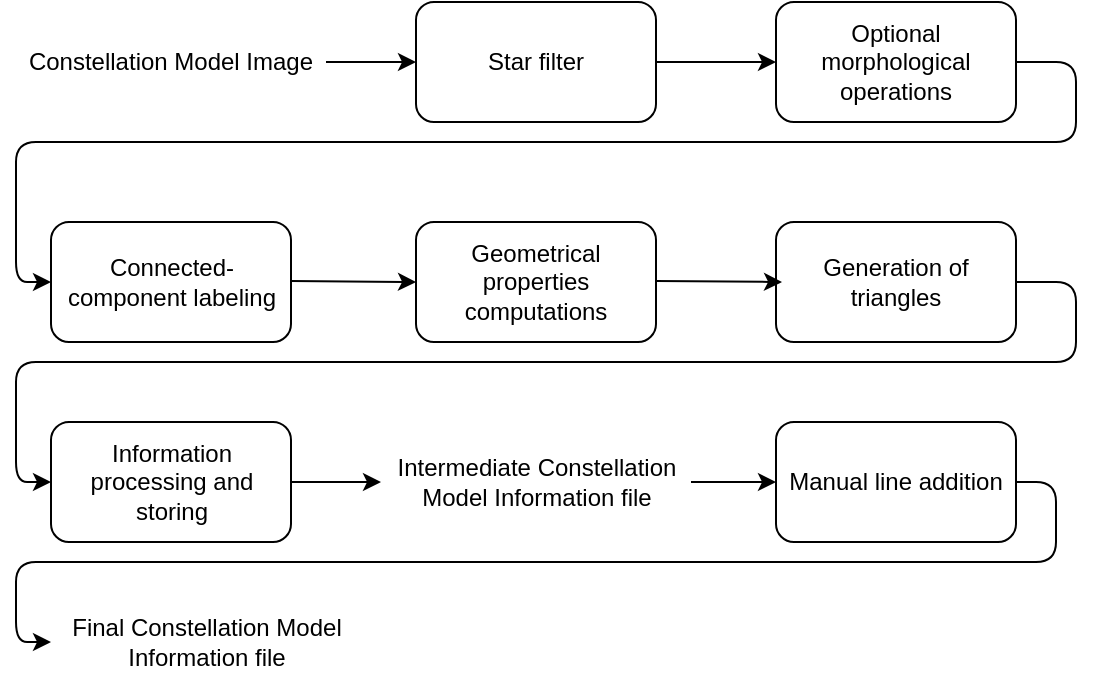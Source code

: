 <mxfile version="14.6.2" type="device"><diagram id="WEEFxD8igZzTeKQxoPKF" name="Page-1"><mxGraphModel dx="1102" dy="610" grid="1" gridSize="10" guides="1" tooltips="1" connect="1" arrows="1" fold="1" page="1" pageScale="1" pageWidth="850" pageHeight="1100" math="0" shadow="0"><root><mxCell id="0"/><mxCell id="1" parent="0"/><mxCell id="mvfkbs5ZjkxW2o9u7sbF-1" value="Star filter" style="rounded=1;whiteSpace=wrap;html=1;" vertex="1" parent="1"><mxGeometry x="270" y="110" width="120" height="60" as="geometry"/></mxCell><mxCell id="mvfkbs5ZjkxW2o9u7sbF-2" value="Constellation Model Image" style="text;html=1;strokeColor=none;fillColor=none;align=center;verticalAlign=middle;whiteSpace=wrap;rounded=0;" vertex="1" parent="1"><mxGeometry x="70" y="120" width="155" height="40" as="geometry"/></mxCell><mxCell id="mvfkbs5ZjkxW2o9u7sbF-4" value="Optional morphological operations" style="rounded=1;whiteSpace=wrap;html=1;" vertex="1" parent="1"><mxGeometry x="450" y="110" width="120" height="60" as="geometry"/></mxCell><mxCell id="mvfkbs5ZjkxW2o9u7sbF-7" value="Connected-component labeling" style="rounded=1;whiteSpace=wrap;html=1;" vertex="1" parent="1"><mxGeometry x="87.5" y="220" width="120" height="60" as="geometry"/></mxCell><mxCell id="mvfkbs5ZjkxW2o9u7sbF-8" value="Geometrical properties computations" style="rounded=1;whiteSpace=wrap;html=1;" vertex="1" parent="1"><mxGeometry x="270" y="220" width="120" height="60" as="geometry"/></mxCell><mxCell id="mvfkbs5ZjkxW2o9u7sbF-11" value="Generation of triangles" style="rounded=1;whiteSpace=wrap;html=1;" vertex="1" parent="1"><mxGeometry x="450" y="220" width="120" height="60" as="geometry"/></mxCell><mxCell id="mvfkbs5ZjkxW2o9u7sbF-13" value="Intermediate Constellation Model Information file" style="text;html=1;strokeColor=none;fillColor=none;align=center;verticalAlign=middle;whiteSpace=wrap;rounded=0;" vertex="1" parent="1"><mxGeometry x="252.5" y="330" width="155" height="40" as="geometry"/></mxCell><mxCell id="mvfkbs5ZjkxW2o9u7sbF-14" value="Information processing and storing" style="rounded=1;whiteSpace=wrap;html=1;" vertex="1" parent="1"><mxGeometry x="87.5" y="320" width="120" height="60" as="geometry"/></mxCell><mxCell id="mvfkbs5ZjkxW2o9u7sbF-15" value="Manual line addition" style="rounded=1;whiteSpace=wrap;html=1;" vertex="1" parent="1"><mxGeometry x="450" y="320" width="120" height="60" as="geometry"/></mxCell><mxCell id="mvfkbs5ZjkxW2o9u7sbF-16" value="Final Constellation Model Information file" style="text;html=1;strokeColor=none;fillColor=none;align=center;verticalAlign=middle;whiteSpace=wrap;rounded=0;" vertex="1" parent="1"><mxGeometry x="87.5" y="410" width="155" height="40" as="geometry"/></mxCell><mxCell id="mvfkbs5ZjkxW2o9u7sbF-17" value="" style="endArrow=classic;html=1;exitX=1;exitY=0.5;exitDx=0;exitDy=0;entryX=0;entryY=0.5;entryDx=0;entryDy=0;" edge="1" parent="1" source="mvfkbs5ZjkxW2o9u7sbF-2" target="mvfkbs5ZjkxW2o9u7sbF-1"><mxGeometry width="50" height="50" relative="1" as="geometry"><mxPoint x="200" y="340" as="sourcePoint"/><mxPoint x="250" y="290" as="targetPoint"/></mxGeometry></mxCell><mxCell id="mvfkbs5ZjkxW2o9u7sbF-18" value="" style="endArrow=classic;html=1;exitX=1;exitY=0.5;exitDx=0;exitDy=0;entryX=0;entryY=0.5;entryDx=0;entryDy=0;" edge="1" parent="1" source="mvfkbs5ZjkxW2o9u7sbF-1" target="mvfkbs5ZjkxW2o9u7sbF-4"><mxGeometry width="50" height="50" relative="1" as="geometry"><mxPoint x="400" y="230" as="sourcePoint"/><mxPoint x="450" y="180" as="targetPoint"/></mxGeometry></mxCell><mxCell id="mvfkbs5ZjkxW2o9u7sbF-19" value="" style="endArrow=classic;html=1;exitX=1;exitY=0.5;exitDx=0;exitDy=0;entryX=0;entryY=0.5;entryDx=0;entryDy=0;" edge="1" parent="1" source="mvfkbs5ZjkxW2o9u7sbF-4" target="mvfkbs5ZjkxW2o9u7sbF-7"><mxGeometry width="50" height="50" relative="1" as="geometry"><mxPoint x="270" y="230" as="sourcePoint"/><mxPoint x="320" y="180" as="targetPoint"/><Array as="points"><mxPoint x="600" y="140"/><mxPoint x="600" y="180"/><mxPoint x="70" y="180"/><mxPoint x="70" y="250"/></Array></mxGeometry></mxCell><mxCell id="mvfkbs5ZjkxW2o9u7sbF-20" value="" style="endArrow=classic;html=1;exitX=1;exitY=0.5;exitDx=0;exitDy=0;entryX=0;entryY=0.5;entryDx=0;entryDy=0;" edge="1" parent="1" target="mvfkbs5ZjkxW2o9u7sbF-14"><mxGeometry width="50" height="50" relative="1" as="geometry"><mxPoint x="570" y="250" as="sourcePoint"/><mxPoint x="87.5" y="360" as="targetPoint"/><Array as="points"><mxPoint x="600" y="250"/><mxPoint x="600" y="290"/><mxPoint x="70" y="290"/><mxPoint x="70" y="350"/></Array></mxGeometry></mxCell><mxCell id="mvfkbs5ZjkxW2o9u7sbF-21" value="" style="endArrow=classic;html=1;exitX=1;exitY=0.5;exitDx=0;exitDy=0;entryX=0;entryY=0.5;entryDx=0;entryDy=0;" edge="1" parent="1" target="mvfkbs5ZjkxW2o9u7sbF-8"><mxGeometry width="50" height="50" relative="1" as="geometry"><mxPoint x="207.5" y="249.5" as="sourcePoint"/><mxPoint x="252.5" y="249.5" as="targetPoint"/></mxGeometry></mxCell><mxCell id="mvfkbs5ZjkxW2o9u7sbF-22" value="" style="endArrow=classic;html=1;exitX=1;exitY=0.5;exitDx=0;exitDy=0;" edge="1" parent="1"><mxGeometry width="50" height="50" relative="1" as="geometry"><mxPoint x="390" y="249.5" as="sourcePoint"/><mxPoint x="453" y="250" as="targetPoint"/></mxGeometry></mxCell><mxCell id="mvfkbs5ZjkxW2o9u7sbF-24" value="" style="endArrow=classic;html=1;exitX=1;exitY=0.5;exitDx=0;exitDy=0;entryX=0;entryY=0.5;entryDx=0;entryDy=0;" edge="1" parent="1" source="mvfkbs5ZjkxW2o9u7sbF-14" target="mvfkbs5ZjkxW2o9u7sbF-13"><mxGeometry width="50" height="50" relative="1" as="geometry"><mxPoint x="300" y="450" as="sourcePoint"/><mxPoint x="350" y="400" as="targetPoint"/></mxGeometry></mxCell><mxCell id="mvfkbs5ZjkxW2o9u7sbF-25" value="" style="endArrow=classic;html=1;exitX=1;exitY=0.5;exitDx=0;exitDy=0;entryX=0;entryY=0.5;entryDx=0;entryDy=0;" edge="1" parent="1" source="mvfkbs5ZjkxW2o9u7sbF-13" target="mvfkbs5ZjkxW2o9u7sbF-15"><mxGeometry width="50" height="50" relative="1" as="geometry"><mxPoint x="330" y="480" as="sourcePoint"/><mxPoint x="380" y="430" as="targetPoint"/></mxGeometry></mxCell><mxCell id="mvfkbs5ZjkxW2o9u7sbF-26" value="" style="endArrow=classic;html=1;exitX=1;exitY=0.5;exitDx=0;exitDy=0;entryX=0;entryY=0.5;entryDx=0;entryDy=0;" edge="1" parent="1" source="mvfkbs5ZjkxW2o9u7sbF-15" target="mvfkbs5ZjkxW2o9u7sbF-16"><mxGeometry width="50" height="50" relative="1" as="geometry"><mxPoint x="450" y="490" as="sourcePoint"/><mxPoint x="500" y="440" as="targetPoint"/><Array as="points"><mxPoint x="590" y="350"/><mxPoint x="590" y="390"/><mxPoint x="70" y="390"/><mxPoint x="70" y="430"/></Array></mxGeometry></mxCell></root></mxGraphModel></diagram></mxfile>
